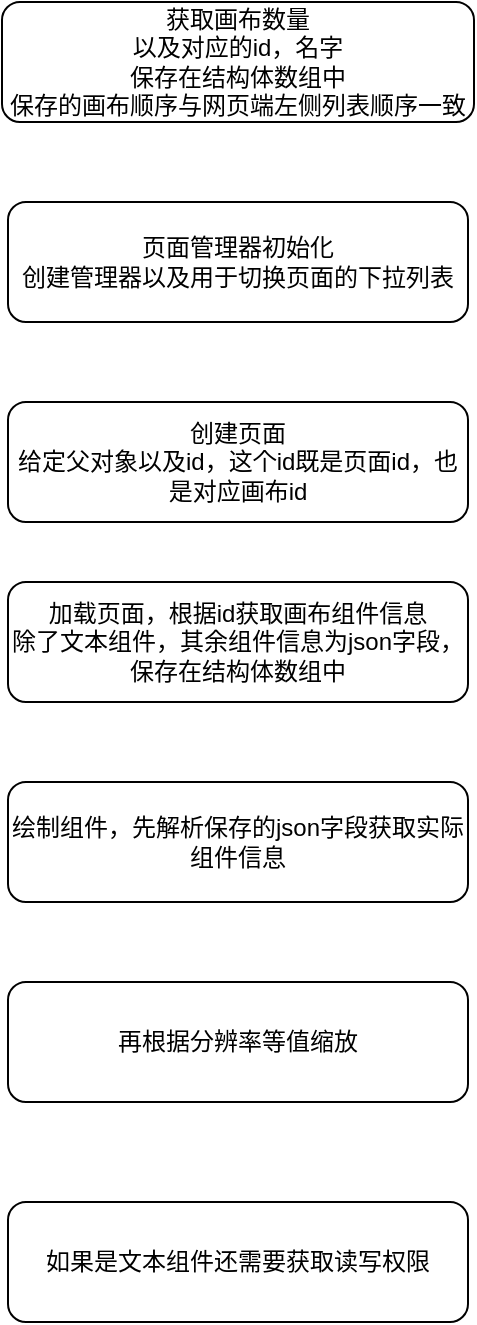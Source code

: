 <mxfile version="21.2.9" type="github">
  <diagram id="C5RBs43oDa-KdzZeNtuy" name="Page-1">
    <mxGraphModel dx="819" dy="437" grid="1" gridSize="10" guides="1" tooltips="1" connect="1" arrows="1" fold="1" page="1" pageScale="1" pageWidth="827" pageHeight="1169" background="none" math="0" shadow="0">
      <root>
        <mxCell id="WIyWlLk6GJQsqaUBKTNV-0" />
        <mxCell id="WIyWlLk6GJQsqaUBKTNV-1" parent="WIyWlLk6GJQsqaUBKTNV-0" />
        <mxCell id="P7pRMe5Ul1fr2p-EMN7y-0" value="获取画布数量&lt;br&gt;以及对应的id，名字&lt;br&gt;保存在结构体数组中&lt;br&gt;保存的画布顺序与网页端左侧列表顺序一致" style="rounded=1;whiteSpace=wrap;html=1;" vertex="1" parent="WIyWlLk6GJQsqaUBKTNV-1">
          <mxGeometry x="296" y="30" width="236" height="60" as="geometry" />
        </mxCell>
        <mxCell id="P7pRMe5Ul1fr2p-EMN7y-1" value="页面管理器初始化&lt;br&gt;创建管理器以及用于切换页面的下拉列表" style="rounded=1;whiteSpace=wrap;html=1;" vertex="1" parent="WIyWlLk6GJQsqaUBKTNV-1">
          <mxGeometry x="299" y="130" width="230" height="60" as="geometry" />
        </mxCell>
        <mxCell id="P7pRMe5Ul1fr2p-EMN7y-2" value="创建页面&lt;br&gt;给定父对象以及id，这个id既是页面id，也是对应画布id" style="rounded=1;whiteSpace=wrap;html=1;" vertex="1" parent="WIyWlLk6GJQsqaUBKTNV-1">
          <mxGeometry x="299" y="230" width="230" height="60" as="geometry" />
        </mxCell>
        <mxCell id="P7pRMe5Ul1fr2p-EMN7y-3" value="加载页面，根据id获取画布组件信息&lt;br&gt;除了文本组件，其余组件信息为json字段，保存在结构体数组中" style="rounded=1;whiteSpace=wrap;html=1;" vertex="1" parent="WIyWlLk6GJQsqaUBKTNV-1">
          <mxGeometry x="299" y="320" width="230" height="60" as="geometry" />
        </mxCell>
        <mxCell id="P7pRMe5Ul1fr2p-EMN7y-4" value="绘制组件，先解析保存的json字段获取实际组件信息" style="rounded=1;whiteSpace=wrap;html=1;" vertex="1" parent="WIyWlLk6GJQsqaUBKTNV-1">
          <mxGeometry x="299" y="420" width="230" height="60" as="geometry" />
        </mxCell>
        <mxCell id="P7pRMe5Ul1fr2p-EMN7y-5" value="再根据分辨率等值缩放" style="rounded=1;whiteSpace=wrap;html=1;" vertex="1" parent="WIyWlLk6GJQsqaUBKTNV-1">
          <mxGeometry x="299" y="520" width="230" height="60" as="geometry" />
        </mxCell>
        <mxCell id="P7pRMe5Ul1fr2p-EMN7y-6" value="如果是文本组件还需要获取读写权限" style="rounded=1;whiteSpace=wrap;html=1;" vertex="1" parent="WIyWlLk6GJQsqaUBKTNV-1">
          <mxGeometry x="299" y="630" width="230" height="60" as="geometry" />
        </mxCell>
      </root>
    </mxGraphModel>
  </diagram>
</mxfile>
